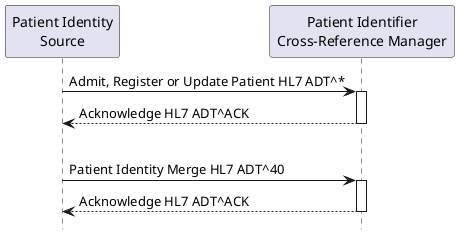 @startuml
hide footbox

participant "Patient Identity\nSource" as PIS
participant "Patient Identifier\nCross-Reference Manager" as MPI

PIS -> MPI : Admit, Register or Update Patient HL7 ADT^*
activate MPI
MPI --> PIS : Acknowledge HL7 ADT^ACK
deactivate MPI
|||
PIS -> MPI : Patient Identity Merge HL7 ADT^40
activate MPI
MPI --> PIS : Acknowledge HL7 ADT^ACK
deactivate MPI

@enduml